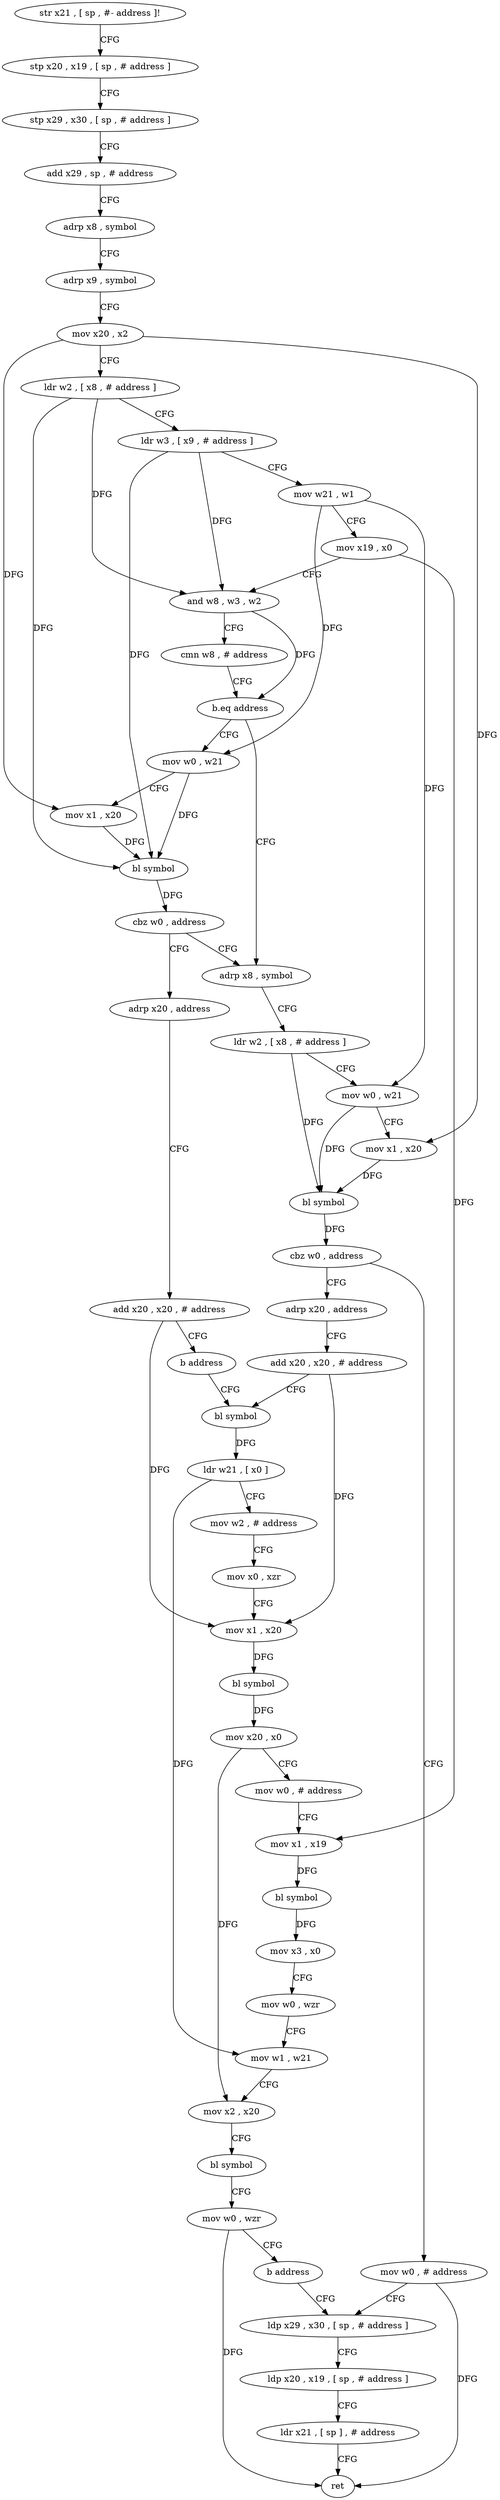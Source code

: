 digraph "func" {
"4211276" [label = "str x21 , [ sp , #- address ]!" ]
"4211280" [label = "stp x20 , x19 , [ sp , # address ]" ]
"4211284" [label = "stp x29 , x30 , [ sp , # address ]" ]
"4211288" [label = "add x29 , sp , # address" ]
"4211292" [label = "adrp x8 , symbol" ]
"4211296" [label = "adrp x9 , symbol" ]
"4211300" [label = "mov x20 , x2" ]
"4211304" [label = "ldr w2 , [ x8 , # address ]" ]
"4211308" [label = "ldr w3 , [ x9 , # address ]" ]
"4211312" [label = "mov w21 , w1" ]
"4211316" [label = "mov x19 , x0" ]
"4211320" [label = "and w8 , w3 , w2" ]
"4211324" [label = "cmn w8 , # address" ]
"4211328" [label = "b.eq address" ]
"4211360" [label = "adrp x8 , symbol" ]
"4211332" [label = "mov w0 , w21" ]
"4211364" [label = "ldr w2 , [ x8 , # address ]" ]
"4211368" [label = "mov w0 , w21" ]
"4211372" [label = "mov x1 , x20" ]
"4211376" [label = "bl symbol" ]
"4211380" [label = "cbz w0 , address" ]
"4211460" [label = "mov w0 , # address" ]
"4211384" [label = "adrp x20 , address" ]
"4211336" [label = "mov x1 , x20" ]
"4211340" [label = "bl symbol" ]
"4211344" [label = "cbz w0 , address" ]
"4211348" [label = "adrp x20 , address" ]
"4211464" [label = "ldp x29 , x30 , [ sp , # address ]" ]
"4211388" [label = "add x20 , x20 , # address" ]
"4211392" [label = "bl symbol" ]
"4211352" [label = "add x20 , x20 , # address" ]
"4211356" [label = "b address" ]
"4211468" [label = "ldp x20 , x19 , [ sp , # address ]" ]
"4211472" [label = "ldr x21 , [ sp ] , # address" ]
"4211476" [label = "ret" ]
"4211396" [label = "ldr w21 , [ x0 ]" ]
"4211400" [label = "mov w2 , # address" ]
"4211404" [label = "mov x0 , xzr" ]
"4211408" [label = "mov x1 , x20" ]
"4211412" [label = "bl symbol" ]
"4211416" [label = "mov x20 , x0" ]
"4211420" [label = "mov w0 , # address" ]
"4211424" [label = "mov x1 , x19" ]
"4211428" [label = "bl symbol" ]
"4211432" [label = "mov x3 , x0" ]
"4211436" [label = "mov w0 , wzr" ]
"4211440" [label = "mov w1 , w21" ]
"4211444" [label = "mov x2 , x20" ]
"4211448" [label = "bl symbol" ]
"4211452" [label = "mov w0 , wzr" ]
"4211456" [label = "b address" ]
"4211276" -> "4211280" [ label = "CFG" ]
"4211280" -> "4211284" [ label = "CFG" ]
"4211284" -> "4211288" [ label = "CFG" ]
"4211288" -> "4211292" [ label = "CFG" ]
"4211292" -> "4211296" [ label = "CFG" ]
"4211296" -> "4211300" [ label = "CFG" ]
"4211300" -> "4211304" [ label = "CFG" ]
"4211300" -> "4211372" [ label = "DFG" ]
"4211300" -> "4211336" [ label = "DFG" ]
"4211304" -> "4211308" [ label = "CFG" ]
"4211304" -> "4211320" [ label = "DFG" ]
"4211304" -> "4211340" [ label = "DFG" ]
"4211308" -> "4211312" [ label = "CFG" ]
"4211308" -> "4211320" [ label = "DFG" ]
"4211308" -> "4211340" [ label = "DFG" ]
"4211312" -> "4211316" [ label = "CFG" ]
"4211312" -> "4211368" [ label = "DFG" ]
"4211312" -> "4211332" [ label = "DFG" ]
"4211316" -> "4211320" [ label = "CFG" ]
"4211316" -> "4211424" [ label = "DFG" ]
"4211320" -> "4211324" [ label = "CFG" ]
"4211320" -> "4211328" [ label = "DFG" ]
"4211324" -> "4211328" [ label = "CFG" ]
"4211328" -> "4211360" [ label = "CFG" ]
"4211328" -> "4211332" [ label = "CFG" ]
"4211360" -> "4211364" [ label = "CFG" ]
"4211332" -> "4211336" [ label = "CFG" ]
"4211332" -> "4211340" [ label = "DFG" ]
"4211364" -> "4211368" [ label = "CFG" ]
"4211364" -> "4211376" [ label = "DFG" ]
"4211368" -> "4211372" [ label = "CFG" ]
"4211368" -> "4211376" [ label = "DFG" ]
"4211372" -> "4211376" [ label = "DFG" ]
"4211376" -> "4211380" [ label = "DFG" ]
"4211380" -> "4211460" [ label = "CFG" ]
"4211380" -> "4211384" [ label = "CFG" ]
"4211460" -> "4211464" [ label = "CFG" ]
"4211460" -> "4211476" [ label = "DFG" ]
"4211384" -> "4211388" [ label = "CFG" ]
"4211336" -> "4211340" [ label = "DFG" ]
"4211340" -> "4211344" [ label = "DFG" ]
"4211344" -> "4211360" [ label = "CFG" ]
"4211344" -> "4211348" [ label = "CFG" ]
"4211348" -> "4211352" [ label = "CFG" ]
"4211464" -> "4211468" [ label = "CFG" ]
"4211388" -> "4211392" [ label = "CFG" ]
"4211388" -> "4211408" [ label = "DFG" ]
"4211392" -> "4211396" [ label = "DFG" ]
"4211352" -> "4211356" [ label = "CFG" ]
"4211352" -> "4211408" [ label = "DFG" ]
"4211356" -> "4211392" [ label = "CFG" ]
"4211468" -> "4211472" [ label = "CFG" ]
"4211472" -> "4211476" [ label = "CFG" ]
"4211396" -> "4211400" [ label = "CFG" ]
"4211396" -> "4211440" [ label = "DFG" ]
"4211400" -> "4211404" [ label = "CFG" ]
"4211404" -> "4211408" [ label = "CFG" ]
"4211408" -> "4211412" [ label = "DFG" ]
"4211412" -> "4211416" [ label = "DFG" ]
"4211416" -> "4211420" [ label = "CFG" ]
"4211416" -> "4211444" [ label = "DFG" ]
"4211420" -> "4211424" [ label = "CFG" ]
"4211424" -> "4211428" [ label = "DFG" ]
"4211428" -> "4211432" [ label = "DFG" ]
"4211432" -> "4211436" [ label = "CFG" ]
"4211436" -> "4211440" [ label = "CFG" ]
"4211440" -> "4211444" [ label = "CFG" ]
"4211444" -> "4211448" [ label = "CFG" ]
"4211448" -> "4211452" [ label = "CFG" ]
"4211452" -> "4211456" [ label = "CFG" ]
"4211452" -> "4211476" [ label = "DFG" ]
"4211456" -> "4211464" [ label = "CFG" ]
}
